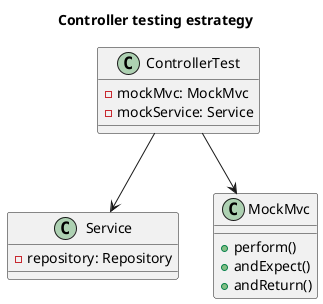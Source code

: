 @startuml

    title "Controller testing estrategy"

    class ControllerTest {
        - mockMvc: MockMvc
        - mockService: Service

    }

    class Service {
        - repository: Repository
    }

    class MockMvc {
        + perform()
        + andExpect()
        + andReturn()
    }

    ControllerTest --> Service
    ControllerTest --> MockMvc



@enduml